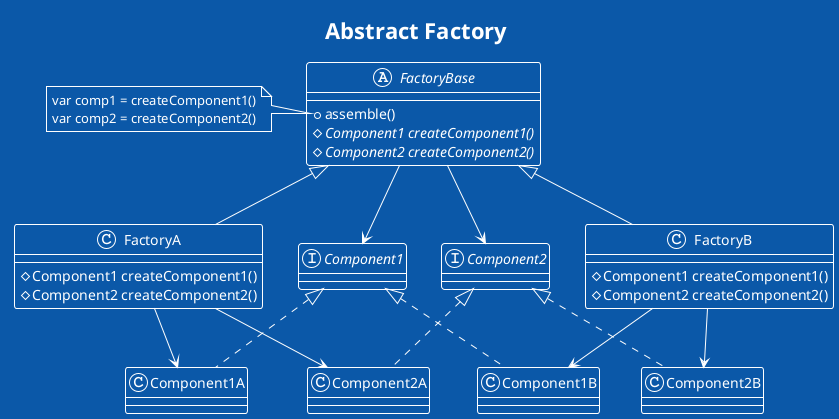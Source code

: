 @startuml AbstractFactory
title Abstract Factory
!theme amiga

interface Component1
class Component1A implements Component1
class Component1B implements Component1

interface Component2
class Component2A implements Component2
class Component2B implements Component2

abstract class FactoryBase {
  + assemble()
  # {abstract} Component1 createComponent1()
  # {abstract} Component2 createComponent2()
}

note left of FactoryBase::assemble
  var comp1 = createComponent1()
  var comp2 = createComponent2()
end note

class FactoryA extends FactoryBase {
  # Component1 createComponent1()
  # Component2 createComponent2()
}

class FactoryB extends FactoryBase {
  # Component1 createComponent1()
  # Component2 createComponent2()
}

FactoryBase --> Component1
FactoryBase --> Component2
FactoryA --> Component1A
FactoryA --> Component2A
FactoryB --> Component1B
FactoryB --> Component2B

@enduml